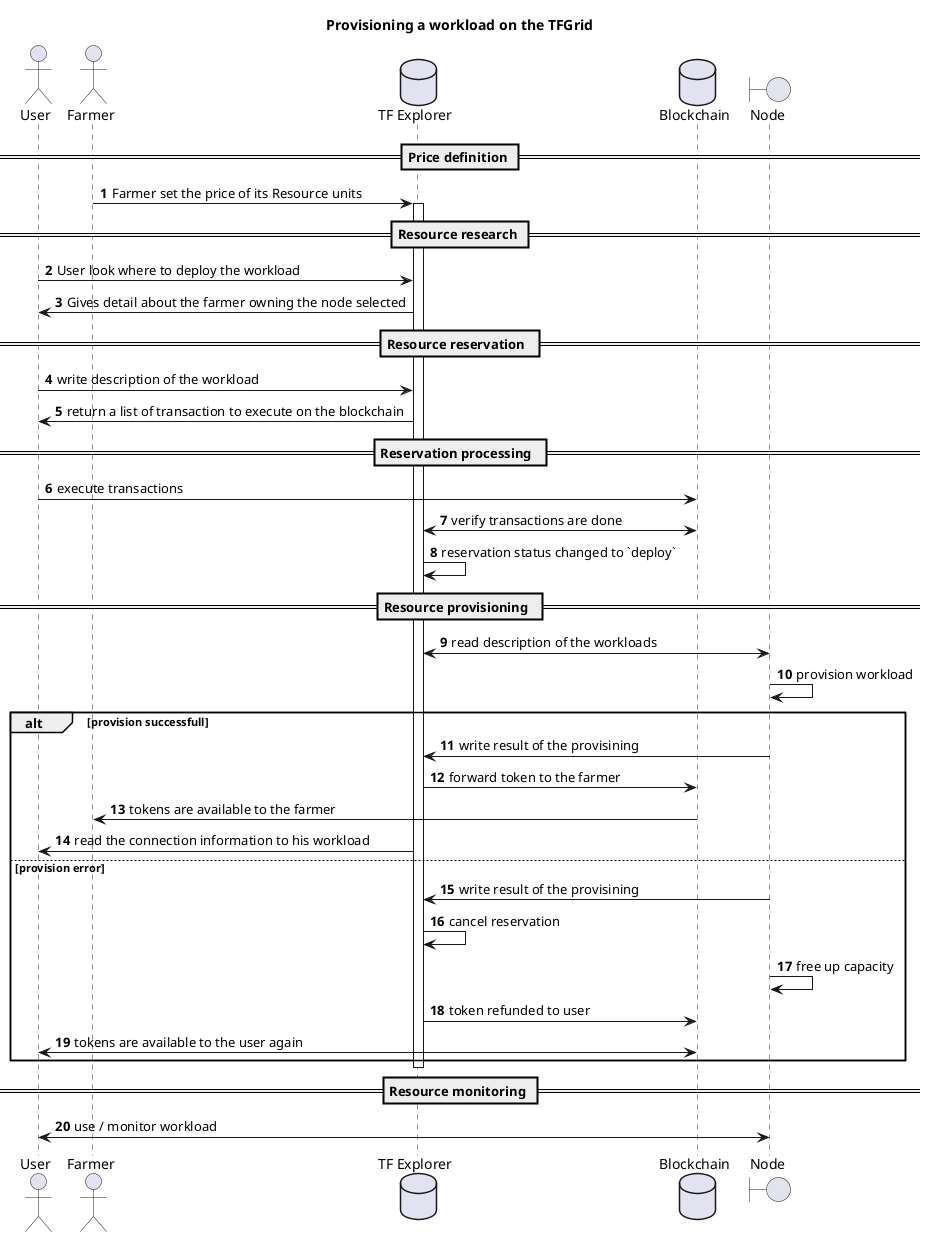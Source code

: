 @startuml
title Provisioning a workload on the TFGrid

autonumber
actor "User" as user
actor "Farmer" as farmer
database "TF Explorer" as explorer
database Blockchain as blockchain
boundary Node as node

== Price definition ==
farmer -> explorer: Farmer set the price of its Resource units
== Resource research ==
activate explorer
user -> explorer: User look where to deploy the workload
user <- explorer: Gives detail about the farmer owning the node selected
== Resource reservation  ==
user -> explorer: write description of the workload
explorer -> user: return a list of transaction to execute on the blockchain
== Reservation processing  ==
user -> blockchain: execute transactions
explorer <-> blockchain: verify transactions are done
explorer -> explorer: reservation status changed to `deploy`
== Resource provisioning  ==
node <-> explorer: read description of the workloads
node -> node: provision workload
alt provision successfull
    node -> explorer: write result of the provisining
    explorer -> blockchain: forward token to the farmer
    blockchain -> farmer: tokens are available to the farmer
    user <- explorer: read the connection information to his workload
else provision error
    node -> explorer: write result of the provisining
    explorer -> explorer: cancel reservation
    node -> node: free up capacity
    explorer -> blockchain: token refunded to user 
    blockchain <-> user: tokens are available to the user again
end
deactivate explorer
== Resource monitoring ==
user <-> node: use / monitor workload
@enduml